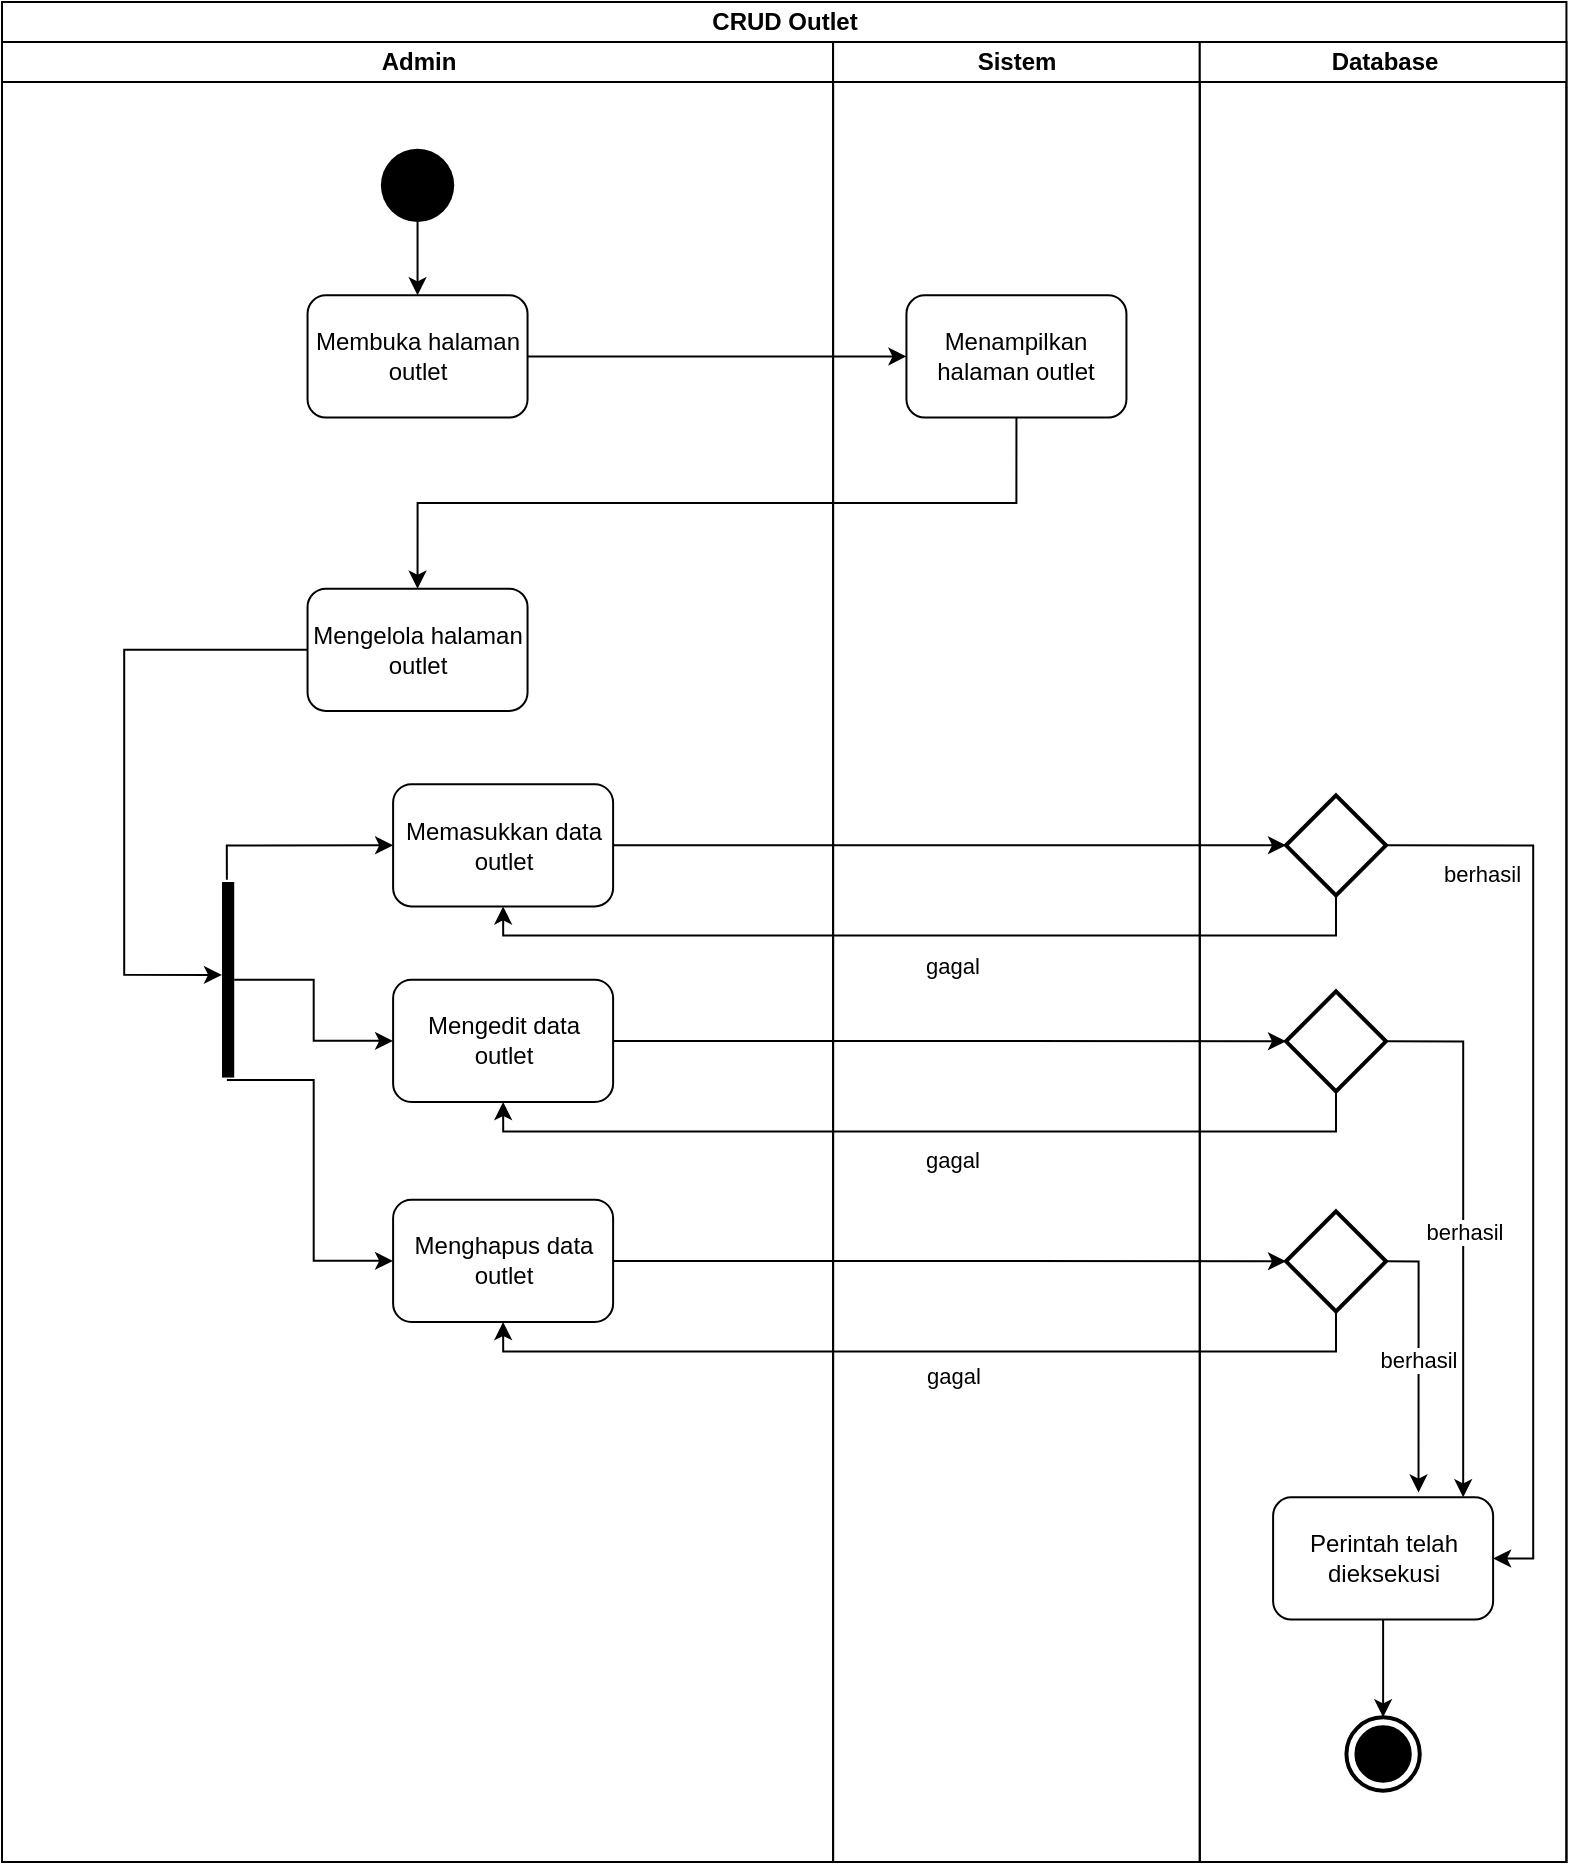 <mxfile version="13.9.9" type="device"><diagram name="crud_outlet" id="SxTeM8Qmn-o9kdXd8nWX"><mxGraphModel dx="1423" dy="843" grid="1" gridSize="10" guides="1" tooltips="1" connect="1" arrows="1" fold="1" page="1" pageScale="1" pageWidth="827" pageHeight="1169" math="0" shadow="0"><root><mxCell id="h3ptnAk0OU6055jvbDZq-0"/><mxCell id="h3ptnAk0OU6055jvbDZq-1" parent="h3ptnAk0OU6055jvbDZq-0"/><mxCell id="gUuN8JExSfA9OMYK-CUU-12" value="" style="group" vertex="1" connectable="0" parent="h3ptnAk0OU6055jvbDZq-1"><mxGeometry x="22" y="120" width="782.22" height="930" as="geometry"/></mxCell><mxCell id="h3ptnAk0OU6055jvbDZq-2" value="CRUD Outlet" style="swimlane;html=1;childLayout=stackLayout;resizeParent=1;resizeParentMax=0;startSize=20;container=0;" parent="gUuN8JExSfA9OMYK-CUU-12" vertex="1"><mxGeometry width="782.22" height="930" as="geometry"/></mxCell><mxCell id="h3ptnAk0OU6055jvbDZq-3" value="Admin" style="swimlane;html=1;startSize=20;container=0;" parent="gUuN8JExSfA9OMYK-CUU-12" vertex="1"><mxGeometry y="20" width="415.55" height="910" as="geometry"/></mxCell><mxCell id="h3ptnAk0OU6055jvbDZq-12" value="Sistem" style="swimlane;html=1;startSize=20;container=0;" parent="gUuN8JExSfA9OMYK-CUU-12" vertex="1"><mxGeometry x="415.55" y="20" width="183.33" height="910" as="geometry"/></mxCell><mxCell id="h3ptnAk0OU6055jvbDZq-16" value="Database" style="swimlane;html=1;startSize=20;container=0;" parent="gUuN8JExSfA9OMYK-CUU-12" vertex="1"><mxGeometry x="598.89" y="20" width="183.33" height="910" as="geometry"/></mxCell><mxCell id="h3ptnAk0OU6055jvbDZq-5" value="" style="ellipse;fillColor=#000000;strokeColor=none;container=0;" parent="gUuN8JExSfA9OMYK-CUU-12" vertex="1"><mxGeometry x="189.444" y="73.333" width="36.667" height="36.667" as="geometry"/></mxCell><mxCell id="h3ptnAk0OU6055jvbDZq-6" value="Membuka halaman outlet" style="shape=rect;html=1;rounded=1;whiteSpace=wrap;align=center;container=0;" parent="gUuN8JExSfA9OMYK-CUU-12" vertex="1"><mxGeometry x="152.777" y="146.667" width="110.0" height="61.111" as="geometry"/></mxCell><mxCell id="h3ptnAk0OU6055jvbDZq-4" style="edgeStyle=elbowEdgeStyle;rounded=0;orthogonalLoop=1;jettySize=auto;elbow=vertical;html=1;entryX=0.5;entryY=0;entryDx=0;entryDy=0;shadow=0;align=center;" parent="gUuN8JExSfA9OMYK-CUU-12" source="h3ptnAk0OU6055jvbDZq-5" target="h3ptnAk0OU6055jvbDZq-6" edge="1"><mxGeometry y="24.444" as="geometry"/></mxCell><mxCell id="HoDh3Vvy9a_ar03NXrk8-2" value="Mengelola halaman outlet" style="shape=rect;html=1;rounded=1;whiteSpace=wrap;align=center;container=0;" parent="gUuN8JExSfA9OMYK-CUU-12" vertex="1"><mxGeometry x="152.777" y="293.333" width="110.0" height="61.111" as="geometry"/></mxCell><mxCell id="i7TXkrm_azncAceUnrbm-0" value="" style="html=1;points=[];perimeter=orthogonalPerimeter;fillColor=#000000;strokeColor=none;container=0;" parent="gUuN8JExSfA9OMYK-CUU-12" vertex="1"><mxGeometry x="110.0" y="440" width="6.111" height="97.778" as="geometry"/></mxCell><mxCell id="i7TXkrm_azncAceUnrbm-1" style="edgeStyle=orthogonalEdgeStyle;rounded=0;orthogonalLoop=1;jettySize=auto;html=1;entryX=0;entryY=0.475;entryDx=0;entryDy=0;entryPerimeter=0;" parent="gUuN8JExSfA9OMYK-CUU-12" source="HoDh3Vvy9a_ar03NXrk8-2" target="i7TXkrm_azncAceUnrbm-0" edge="1"><mxGeometry y="24.444" as="geometry"><Array as="points"><mxPoint x="61.111" y="323.889"/><mxPoint x="61.111" y="486.444"/></Array></mxGeometry></mxCell><mxCell id="rHdWDnrVO_Xa7qQYbss3-0" value="Memasukkan data outlet" style="shape=rect;html=1;rounded=1;whiteSpace=wrap;align=center;container=0;" parent="gUuN8JExSfA9OMYK-CUU-12" vertex="1"><mxGeometry x="195.555" y="391.111" width="110.0" height="61.111" as="geometry"/></mxCell><mxCell id="rHdWDnrVO_Xa7qQYbss3-6" style="edgeStyle=orthogonalEdgeStyle;rounded=0;orthogonalLoop=1;jettySize=auto;html=1;entryX=0;entryY=0.5;entryDx=0;entryDy=0;exitX=0.4;exitY=-0.012;exitDx=0;exitDy=0;exitPerimeter=0;" parent="gUuN8JExSfA9OMYK-CUU-12" source="i7TXkrm_azncAceUnrbm-0" target="rHdWDnrVO_Xa7qQYbss3-0" edge="1"><mxGeometry y="24.444" as="geometry"><Array as="points"><mxPoint x="112.444" y="421.667"/></Array></mxGeometry></mxCell><mxCell id="rHdWDnrVO_Xa7qQYbss3-1" value="Mengedit data outlet" style="shape=rect;html=1;rounded=1;whiteSpace=wrap;align=center;container=0;" parent="gUuN8JExSfA9OMYK-CUU-12" vertex="1"><mxGeometry x="195.555" y="488.889" width="110.0" height="61.111" as="geometry"/></mxCell><mxCell id="rHdWDnrVO_Xa7qQYbss3-8" style="edgeStyle=orthogonalEdgeStyle;rounded=0;orthogonalLoop=1;jettySize=auto;html=1;entryX=0;entryY=0.5;entryDx=0;entryDy=0;" parent="gUuN8JExSfA9OMYK-CUU-12" source="i7TXkrm_azncAceUnrbm-0" target="rHdWDnrVO_Xa7qQYbss3-1" edge="1"><mxGeometry y="24.444" as="geometry"/></mxCell><mxCell id="rHdWDnrVO_Xa7qQYbss3-2" value="Menghapus data outlet" style="shape=rect;html=1;rounded=1;whiteSpace=wrap;align=center;container=0;" parent="gUuN8JExSfA9OMYK-CUU-12" vertex="1"><mxGeometry x="195.555" y="598.889" width="110.0" height="61.111" as="geometry"/></mxCell><mxCell id="rHdWDnrVO_Xa7qQYbss3-7" style="edgeStyle=orthogonalEdgeStyle;rounded=0;orthogonalLoop=1;jettySize=auto;html=1;entryX=0;entryY=0.5;entryDx=0;entryDy=0;exitX=0.4;exitY=1.013;exitDx=0;exitDy=0;exitPerimeter=0;" parent="gUuN8JExSfA9OMYK-CUU-12" source="i7TXkrm_azncAceUnrbm-0" target="rHdWDnrVO_Xa7qQYbss3-2" edge="1"><mxGeometry y="24.444" as="geometry"/></mxCell><mxCell id="HoDh3Vvy9a_ar03NXrk8-0" value="Menampilkan halaman outlet" style="shape=rect;html=1;rounded=1;whiteSpace=wrap;align=center;container=0;" parent="gUuN8JExSfA9OMYK-CUU-12" vertex="1"><mxGeometry x="452.221" y="146.667" width="110.0" height="61.111" as="geometry"/></mxCell><mxCell id="HoDh3Vvy9a_ar03NXrk8-1" style="edgeStyle=orthogonalEdgeStyle;rounded=0;orthogonalLoop=1;jettySize=auto;html=1;entryX=0;entryY=0.5;entryDx=0;entryDy=0;" parent="gUuN8JExSfA9OMYK-CUU-12" source="h3ptnAk0OU6055jvbDZq-6" target="HoDh3Vvy9a_ar03NXrk8-0" edge="1"><mxGeometry as="geometry"/></mxCell><mxCell id="HoDh3Vvy9a_ar03NXrk8-3" style="edgeStyle=orthogonalEdgeStyle;rounded=0;orthogonalLoop=1;jettySize=auto;html=1;entryX=0.5;entryY=0;entryDx=0;entryDy=0;exitX=0.5;exitY=1;exitDx=0;exitDy=0;" parent="gUuN8JExSfA9OMYK-CUU-12" source="HoDh3Vvy9a_ar03NXrk8-0" target="HoDh3Vvy9a_ar03NXrk8-2" edge="1"><mxGeometry as="geometry"/></mxCell><mxCell id="rHdWDnrVO_Xa7qQYbss3-10" style="edgeStyle=orthogonalEdgeStyle;rounded=0;orthogonalLoop=1;jettySize=auto;html=1;entryX=0;entryY=0.5;entryDx=0;entryDy=0;entryPerimeter=0;" parent="gUuN8JExSfA9OMYK-CUU-12" source="rHdWDnrVO_Xa7qQYbss3-0" target="gUuN8JExSfA9OMYK-CUU-1" edge="1"><mxGeometry as="geometry"><mxPoint x="507.221" y="488.889" as="targetPoint"/></mxGeometry></mxCell><mxCell id="rHdWDnrVO_Xa7qQYbss3-11" style="edgeStyle=orthogonalEdgeStyle;rounded=0;orthogonalLoop=1;jettySize=auto;html=1;entryX=0;entryY=0.5;entryDx=0;entryDy=0;entryPerimeter=0;" parent="gUuN8JExSfA9OMYK-CUU-12" source="rHdWDnrVO_Xa7qQYbss3-1" target="gUuN8JExSfA9OMYK-CUU-2" edge="1"><mxGeometry as="geometry"><mxPoint x="452.221" y="519.444" as="targetPoint"/></mxGeometry></mxCell><mxCell id="rHdWDnrVO_Xa7qQYbss3-12" style="edgeStyle=orthogonalEdgeStyle;rounded=0;orthogonalLoop=1;jettySize=auto;html=1;entryX=0;entryY=0.5;entryDx=0;entryDy=0;entryPerimeter=0;" parent="gUuN8JExSfA9OMYK-CUU-12" source="rHdWDnrVO_Xa7qQYbss3-2" target="gUuN8JExSfA9OMYK-CUU-3" edge="1"><mxGeometry as="geometry"><mxPoint x="507.221" y="550" as="targetPoint"/></mxGeometry></mxCell><mxCell id="rHdWDnrVO_Xa7qQYbss3-13" value="Perintah telah dieksekusi" style="shape=rect;html=1;rounded=1;whiteSpace=wrap;align=center;container=0;" parent="gUuN8JExSfA9OMYK-CUU-12" vertex="1"><mxGeometry x="635.554" y="747.667" width="110.0" height="61.111" as="geometry"/></mxCell><mxCell id="EowiYFGodN-35qomJkHI-0" value="" style="html=1;shape=mxgraph.sysml.actFinal;strokeWidth=2;verticalLabelPosition=bottom;verticalAlignment=top;glass=1;container=0;" parent="gUuN8JExSfA9OMYK-CUU-12" vertex="1"><mxGeometry x="672.22" y="857.667" width="36.667" height="36.667" as="geometry"/></mxCell><mxCell id="EowiYFGodN-35qomJkHI-1" style="edgeStyle=orthogonalEdgeStyle;rounded=0;orthogonalLoop=1;jettySize=auto;html=1;entryX=0.5;entryY=0;entryDx=0;entryDy=0;entryPerimeter=0;" parent="gUuN8JExSfA9OMYK-CUU-12" source="rHdWDnrVO_Xa7qQYbss3-13" target="EowiYFGodN-35qomJkHI-0" edge="1"><mxGeometry x="598.887" y="140.444" as="geometry"/></mxCell><mxCell id="gUuN8JExSfA9OMYK-CUU-4" style="edgeStyle=orthogonalEdgeStyle;rounded=0;orthogonalLoop=1;jettySize=auto;html=1;exitX=0.5;exitY=1;exitDx=0;exitDy=0;exitPerimeter=0;entryX=0.5;entryY=1;entryDx=0;entryDy=0;verticalAlign=middle;" edge="1" parent="gUuN8JExSfA9OMYK-CUU-12" source="gUuN8JExSfA9OMYK-CUU-1" target="rHdWDnrVO_Xa7qQYbss3-0"><mxGeometry relative="1" as="geometry"/></mxCell><mxCell id="gUuN8JExSfA9OMYK-CUU-13" value="gagal" style="edgeLabel;html=1;align=center;verticalAlign=top;resizable=0;points=[];" vertex="1" connectable="0" parent="gUuN8JExSfA9OMYK-CUU-4"><mxGeometry x="-0.059" y="2" relative="1" as="geometry"><mxPoint as="offset"/></mxGeometry></mxCell><mxCell id="gUuN8JExSfA9OMYK-CUU-7" style="edgeStyle=orthogonalEdgeStyle;rounded=0;orthogonalLoop=1;jettySize=auto;html=1;exitX=1;exitY=0.5;exitDx=0;exitDy=0;exitPerimeter=0;entryX=1;entryY=0.5;entryDx=0;entryDy=0;" edge="1" parent="gUuN8JExSfA9OMYK-CUU-12" source="gUuN8JExSfA9OMYK-CUU-1" target="rHdWDnrVO_Xa7qQYbss3-13"><mxGeometry relative="1" as="geometry"/></mxCell><mxCell id="gUuN8JExSfA9OMYK-CUU-10" value="berhasil" style="edgeLabel;html=1;align=left;verticalAlign=top;resizable=0;points=[];" vertex="1" connectable="0" parent="gUuN8JExSfA9OMYK-CUU-7"><mxGeometry x="-0.879" y="-1" relative="1" as="geometry"><mxPoint as="offset"/></mxGeometry></mxCell><mxCell id="gUuN8JExSfA9OMYK-CUU-1" value="" style="strokeWidth=2;html=1;shape=mxgraph.flowchart.decision;whiteSpace=wrap;" vertex="1" parent="gUuN8JExSfA9OMYK-CUU-12"><mxGeometry x="642" y="396.67" width="50" height="50" as="geometry"/></mxCell><mxCell id="gUuN8JExSfA9OMYK-CUU-5" style="edgeStyle=orthogonalEdgeStyle;rounded=0;orthogonalLoop=1;jettySize=auto;html=1;exitX=0.5;exitY=1;exitDx=0;exitDy=0;exitPerimeter=0;entryX=0.5;entryY=1;entryDx=0;entryDy=0;" edge="1" parent="gUuN8JExSfA9OMYK-CUU-12" source="gUuN8JExSfA9OMYK-CUU-2" target="rHdWDnrVO_Xa7qQYbss3-1"><mxGeometry relative="1" as="geometry"/></mxCell><mxCell id="gUuN8JExSfA9OMYK-CUU-15" value="gagal" style="edgeLabel;html=1;align=center;verticalAlign=top;resizable=0;points=[];" vertex="1" connectable="0" parent="gUuN8JExSfA9OMYK-CUU-5"><mxGeometry x="-0.06" y="1" relative="1" as="geometry"><mxPoint as="offset"/></mxGeometry></mxCell><mxCell id="gUuN8JExSfA9OMYK-CUU-8" value="berhasil" style="edgeStyle=orthogonalEdgeStyle;rounded=0;orthogonalLoop=1;jettySize=auto;html=1;entryX=0.864;entryY=0;entryDx=0;entryDy=0;entryPerimeter=0;exitX=1;exitY=0.5;exitDx=0;exitDy=0;exitPerimeter=0;" edge="1" parent="gUuN8JExSfA9OMYK-CUU-12" source="gUuN8JExSfA9OMYK-CUU-2" target="rHdWDnrVO_Xa7qQYbss3-13"><mxGeometry relative="1" as="geometry"/></mxCell><mxCell id="gUuN8JExSfA9OMYK-CUU-2" value="" style="strokeWidth=2;html=1;shape=mxgraph.flowchart.decision;whiteSpace=wrap;" vertex="1" parent="gUuN8JExSfA9OMYK-CUU-12"><mxGeometry x="642" y="494.67" width="50" height="50" as="geometry"/></mxCell><mxCell id="gUuN8JExSfA9OMYK-CUU-6" style="edgeStyle=orthogonalEdgeStyle;rounded=0;orthogonalLoop=1;jettySize=auto;html=1;exitX=0.5;exitY=1;exitDx=0;exitDy=0;exitPerimeter=0;entryX=0.5;entryY=1;entryDx=0;entryDy=0;" edge="1" parent="gUuN8JExSfA9OMYK-CUU-12" source="gUuN8JExSfA9OMYK-CUU-3" target="rHdWDnrVO_Xa7qQYbss3-2"><mxGeometry relative="1" as="geometry"/></mxCell><mxCell id="gUuN8JExSfA9OMYK-CUU-16" value="gagal&amp;nbsp;" style="edgeLabel;html=1;align=center;verticalAlign=top;resizable=0;points=[];" vertex="1" connectable="0" parent="gUuN8JExSfA9OMYK-CUU-6"><mxGeometry x="-0.067" y="-1" relative="1" as="geometry"><mxPoint as="offset"/></mxGeometry></mxCell><mxCell id="gUuN8JExSfA9OMYK-CUU-9" value="berhasil" style="edgeStyle=orthogonalEdgeStyle;rounded=0;orthogonalLoop=1;jettySize=auto;html=1;entryX=0.661;entryY=-0.039;entryDx=0;entryDy=0;entryPerimeter=0;exitX=1;exitY=0.5;exitDx=0;exitDy=0;exitPerimeter=0;" edge="1" parent="gUuN8JExSfA9OMYK-CUU-12" source="gUuN8JExSfA9OMYK-CUU-3" target="rHdWDnrVO_Xa7qQYbss3-13"><mxGeometry relative="1" as="geometry"><Array as="points"><mxPoint x="708" y="630"/></Array></mxGeometry></mxCell><mxCell id="gUuN8JExSfA9OMYK-CUU-3" value="" style="strokeWidth=2;html=1;shape=mxgraph.flowchart.decision;whiteSpace=wrap;" vertex="1" parent="gUuN8JExSfA9OMYK-CUU-12"><mxGeometry x="642" y="604.67" width="50" height="50" as="geometry"/></mxCell></root></mxGraphModel></diagram></mxfile>